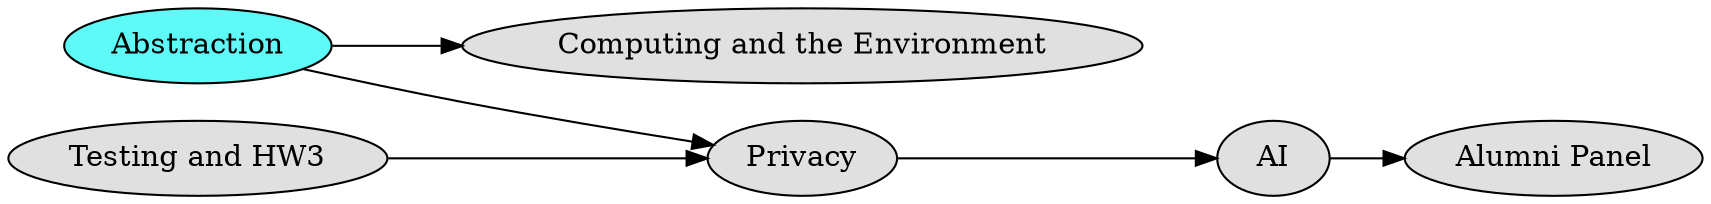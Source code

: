 digraph G {
	rankdir = LR
	node0[label = "Abstraction", shape = ellipse, style = filled, fillcolor = "#5efaf7"];
	node1[label = "Testing and HW3", shape = ellipse, style = filled, fillcolor = "#e0e0e0"];
	node2[label = "Computing and the Environment", shape = ellipse, style = filled, fillcolor = "#e0e0e0"];
	node3[label = "Privacy", shape = ellipse, style = filled, fillcolor = "#e0e0e0"];
	node4[label = "AI", shape = ellipse, style = filled, fillcolor = "#e0e0e0"];
	node5[label = "Alumni Panel", shape = ellipse, style = filled, fillcolor = "#e0e0e0"];
	node0 -> node2;
	node0 -> node3;
	node1 -> node3;
	node3 -> node4;
	node4 -> node5;
}
